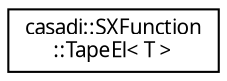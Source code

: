 digraph "Graphical Class Hierarchy"
{
  edge [fontname="FreeSans.ttf",fontsize="10",labelfontname="FreeSans.ttf",labelfontsize="10"];
  node [fontname="FreeSans.ttf",fontsize="10",shape=record];
  rankdir="LR";
  Node1 [label="casadi::SXFunction\l::TapeEl\< T \>",height=0.2,width=0.4,color="black", fillcolor="white", style="filled",URL="$d5/deb/structcasadi_1_1SXFunction_1_1TapeEl.html",tooltip="An element of the tape. "];
}

